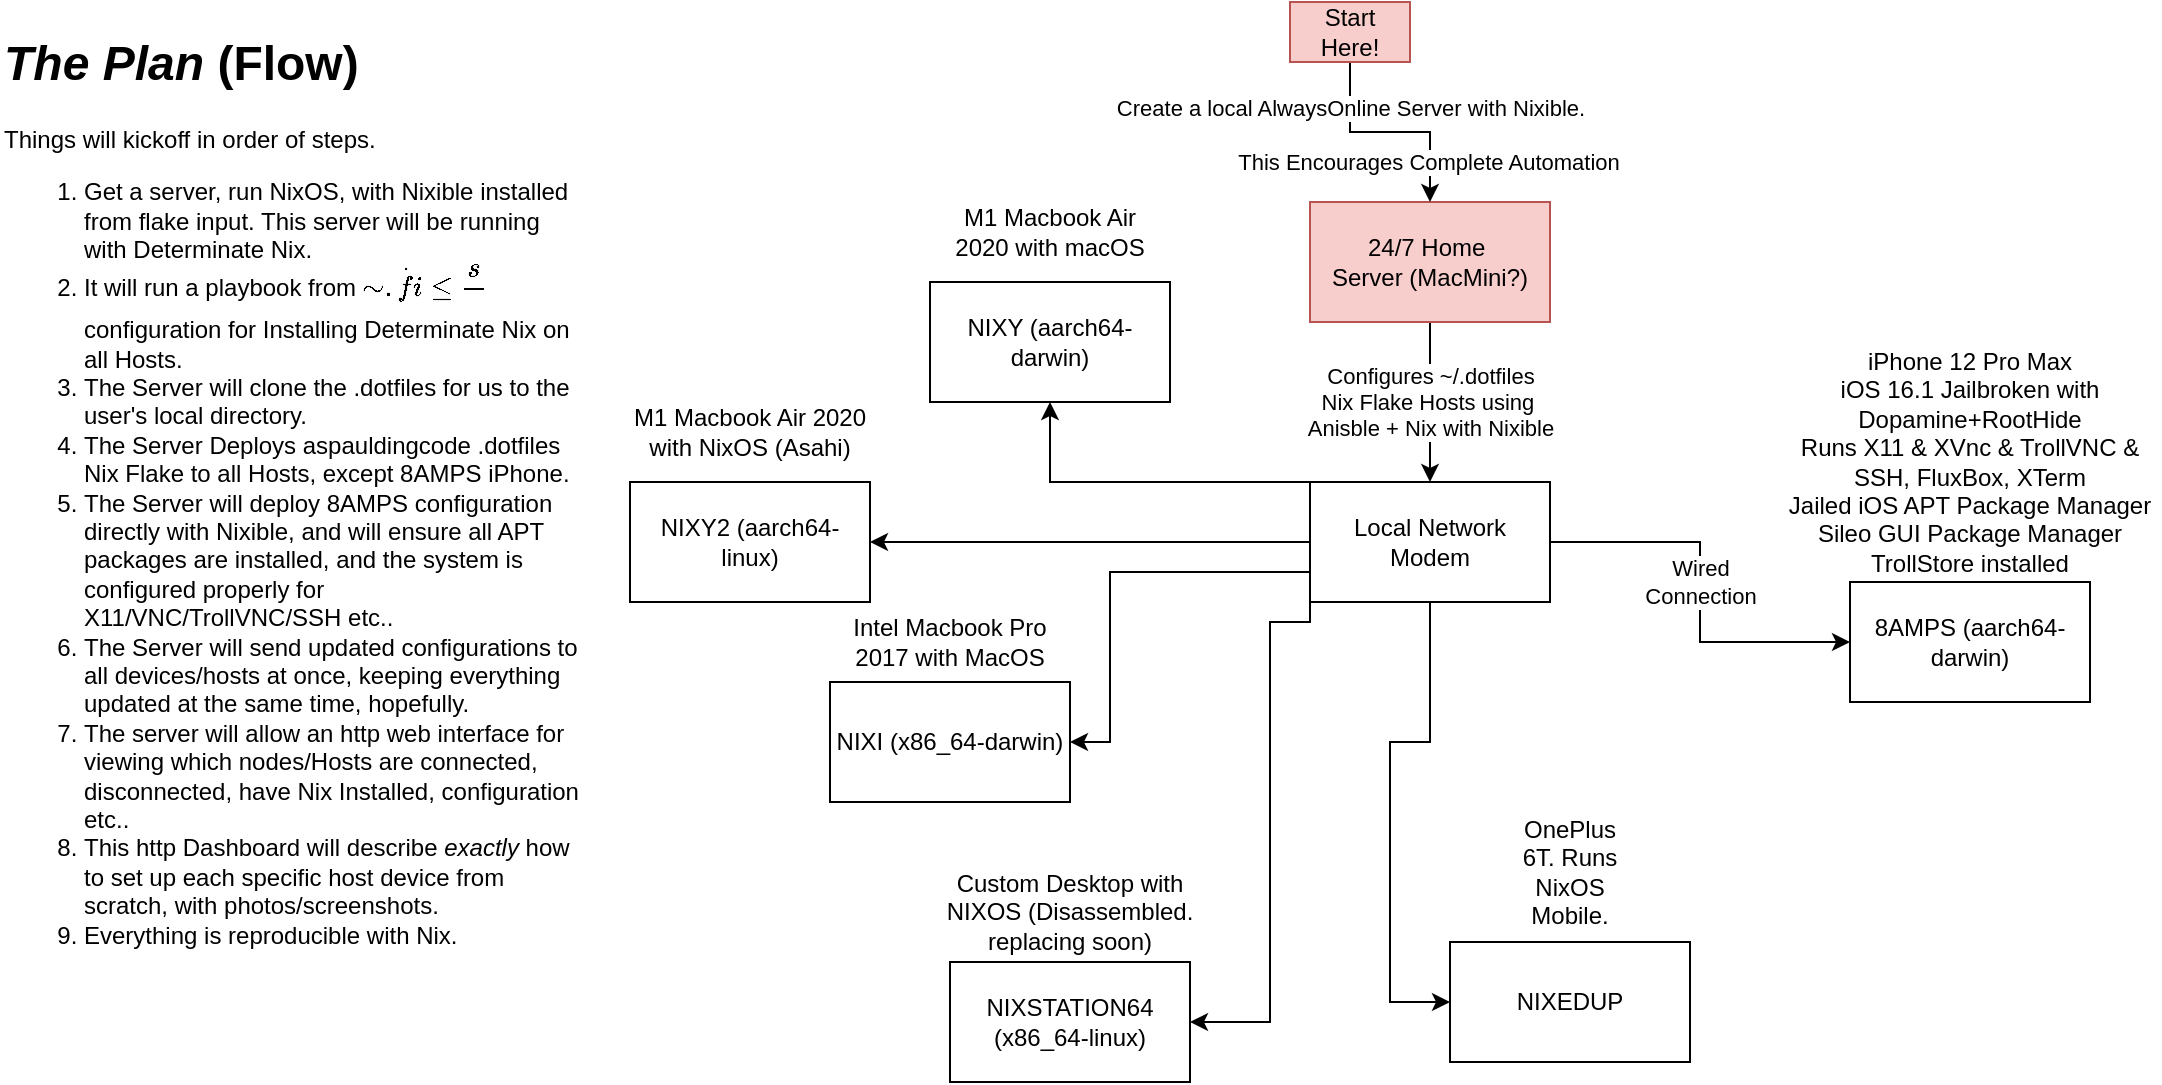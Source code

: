 <mxfile version="28.2.3">
  <diagram name="Page-1" id="A2PJj4b6LsWDSMQUGuEN">
    <mxGraphModel dx="1756" dy="624" grid="1" gridSize="10" guides="1" tooltips="1" connect="1" arrows="1" fold="1" page="1" pageScale="1" pageWidth="850" pageHeight="1100" math="0" shadow="0">
      <root>
        <mxCell id="0" />
        <mxCell id="1" parent="0" />
        <mxCell id="MtlewYbVIbxLeJqWz2Zs-9" style="edgeStyle=orthogonalEdgeStyle;rounded=0;orthogonalLoop=1;jettySize=auto;html=1;" edge="1" parent="1" source="MtlewYbVIbxLeJqWz2Zs-1" target="MtlewYbVIbxLeJqWz2Zs-8">
          <mxGeometry relative="1" as="geometry" />
        </mxCell>
        <mxCell id="MtlewYbVIbxLeJqWz2Zs-26" value="Configures ~/.dotfiles&lt;div&gt;Nix Flake Hosts using&amp;nbsp;&lt;/div&gt;&lt;div&gt;Anisble + Nix with Nixible&lt;/div&gt;" style="edgeLabel;html=1;align=center;verticalAlign=middle;resizable=0;points=[];" vertex="1" connectable="0" parent="MtlewYbVIbxLeJqWz2Zs-9">
          <mxGeometry x="-0.25" y="3" relative="1" as="geometry">
            <mxPoint x="-3" y="10" as="offset" />
          </mxGeometry>
        </mxCell>
        <mxCell id="MtlewYbVIbxLeJqWz2Zs-1" value="24/7 Home&amp;nbsp;&lt;div&gt;Server (MacMini?)&lt;/div&gt;" style="rounded=0;whiteSpace=wrap;html=1;fillColor=#f8cecc;strokeColor=#b85450;" vertex="1" parent="1">
          <mxGeometry x="230" y="130" width="120" height="60" as="geometry" />
        </mxCell>
        <mxCell id="MtlewYbVIbxLeJqWz2Zs-11" value="" style="edgeStyle=orthogonalEdgeStyle;rounded=0;orthogonalLoop=1;jettySize=auto;html=1;" edge="1" parent="1" source="MtlewYbVIbxLeJqWz2Zs-8" target="MtlewYbVIbxLeJqWz2Zs-10">
          <mxGeometry relative="1" as="geometry" />
        </mxCell>
        <mxCell id="MtlewYbVIbxLeJqWz2Zs-23" value="Wired&lt;div&gt;Connection&lt;/div&gt;" style="edgeLabel;html=1;align=center;verticalAlign=middle;resizable=0;points=[];" vertex="1" connectable="0" parent="MtlewYbVIbxLeJqWz2Zs-11">
          <mxGeometry x="-0.15" y="-1" relative="1" as="geometry">
            <mxPoint x="1" y="10" as="offset" />
          </mxGeometry>
        </mxCell>
        <mxCell id="MtlewYbVIbxLeJqWz2Zs-13" value="" style="edgeStyle=orthogonalEdgeStyle;rounded=0;orthogonalLoop=1;jettySize=auto;html=1;" edge="1" parent="1" source="MtlewYbVIbxLeJqWz2Zs-8" target="MtlewYbVIbxLeJqWz2Zs-12">
          <mxGeometry relative="1" as="geometry">
            <Array as="points">
              <mxPoint x="100" y="270" />
            </Array>
          </mxGeometry>
        </mxCell>
        <mxCell id="MtlewYbVIbxLeJqWz2Zs-18" style="edgeStyle=orthogonalEdgeStyle;rounded=0;orthogonalLoop=1;jettySize=auto;html=1;exitX=0;exitY=0.75;exitDx=0;exitDy=0;entryX=1;entryY=0.5;entryDx=0;entryDy=0;" edge="1" parent="1" source="MtlewYbVIbxLeJqWz2Zs-8" target="MtlewYbVIbxLeJqWz2Zs-17">
          <mxGeometry relative="1" as="geometry">
            <Array as="points">
              <mxPoint x="130" y="315" />
              <mxPoint x="130" y="400" />
            </Array>
          </mxGeometry>
        </mxCell>
        <mxCell id="MtlewYbVIbxLeJqWz2Zs-20" style="edgeStyle=orthogonalEdgeStyle;rounded=0;orthogonalLoop=1;jettySize=auto;html=1;exitX=0;exitY=1;exitDx=0;exitDy=0;entryX=1;entryY=0.5;entryDx=0;entryDy=0;" edge="1" parent="1" source="MtlewYbVIbxLeJqWz2Zs-8" target="MtlewYbVIbxLeJqWz2Zs-19">
          <mxGeometry relative="1" as="geometry">
            <Array as="points">
              <mxPoint x="230" y="340" />
              <mxPoint x="210" y="340" />
              <mxPoint x="210" y="540" />
            </Array>
          </mxGeometry>
        </mxCell>
        <mxCell id="MtlewYbVIbxLeJqWz2Zs-22" style="edgeStyle=orthogonalEdgeStyle;rounded=0;orthogonalLoop=1;jettySize=auto;html=1;" edge="1" parent="1" source="MtlewYbVIbxLeJqWz2Zs-8" target="MtlewYbVIbxLeJqWz2Zs-21">
          <mxGeometry relative="1" as="geometry">
            <Array as="points">
              <mxPoint x="290" y="400" />
              <mxPoint x="270" y="400" />
              <mxPoint x="270" y="530" />
            </Array>
          </mxGeometry>
        </mxCell>
        <mxCell id="MtlewYbVIbxLeJqWz2Zs-33" style="edgeStyle=orthogonalEdgeStyle;rounded=0;orthogonalLoop=1;jettySize=auto;html=1;exitX=0;exitY=0.5;exitDx=0;exitDy=0;entryX=1;entryY=0.5;entryDx=0;entryDy=0;" edge="1" parent="1" source="MtlewYbVIbxLeJqWz2Zs-8" target="MtlewYbVIbxLeJqWz2Zs-16">
          <mxGeometry relative="1" as="geometry" />
        </mxCell>
        <mxCell id="MtlewYbVIbxLeJqWz2Zs-8" value="Local Network Modem" style="rounded=0;whiteSpace=wrap;html=1;" vertex="1" parent="1">
          <mxGeometry x="230" y="270" width="120" height="60" as="geometry" />
        </mxCell>
        <mxCell id="MtlewYbVIbxLeJqWz2Zs-10" value="8AMPS (aarch64-darwin)" style="rounded=0;whiteSpace=wrap;html=1;" vertex="1" parent="1">
          <mxGeometry x="500" y="320" width="120" height="60" as="geometry" />
        </mxCell>
        <mxCell id="MtlewYbVIbxLeJqWz2Zs-12" value="NIXY (aarch64-darwin)" style="rounded=0;whiteSpace=wrap;html=1;" vertex="1" parent="1">
          <mxGeometry x="40" y="170" width="120" height="60" as="geometry" />
        </mxCell>
        <mxCell id="MtlewYbVIbxLeJqWz2Zs-16" value="NIXY2 (aarch64-linux)" style="rounded=0;whiteSpace=wrap;html=1;" vertex="1" parent="1">
          <mxGeometry x="-110" y="270" width="120" height="60" as="geometry" />
        </mxCell>
        <mxCell id="MtlewYbVIbxLeJqWz2Zs-17" value="NIXI (x86_64-darwin)" style="rounded=0;whiteSpace=wrap;html=1;" vertex="1" parent="1">
          <mxGeometry x="-10" y="370" width="120" height="60" as="geometry" />
        </mxCell>
        <mxCell id="MtlewYbVIbxLeJqWz2Zs-19" value="NIXSTATION64 (x86_64-linux)" style="rounded=0;whiteSpace=wrap;html=1;" vertex="1" parent="1">
          <mxGeometry x="50" y="510" width="120" height="60" as="geometry" />
        </mxCell>
        <mxCell id="MtlewYbVIbxLeJqWz2Zs-21" value="NIXEDUP" style="rounded=0;whiteSpace=wrap;html=1;" vertex="1" parent="1">
          <mxGeometry x="300" y="500" width="120" height="60" as="geometry" />
        </mxCell>
        <mxCell id="MtlewYbVIbxLeJqWz2Zs-25" style="edgeStyle=orthogonalEdgeStyle;rounded=0;orthogonalLoop=1;jettySize=auto;html=1;" edge="1" parent="1" source="MtlewYbVIbxLeJqWz2Zs-24" target="MtlewYbVIbxLeJqWz2Zs-1">
          <mxGeometry relative="1" as="geometry" />
        </mxCell>
        <mxCell id="MtlewYbVIbxLeJqWz2Zs-27" value="Create a local AlwaysOnline Server with Nixible." style="edgeLabel;html=1;align=center;verticalAlign=middle;resizable=0;points=[];" vertex="1" connectable="0" parent="MtlewYbVIbxLeJqWz2Zs-25">
          <mxGeometry x="-0.582" relative="1" as="geometry">
            <mxPoint as="offset" />
          </mxGeometry>
        </mxCell>
        <mxCell id="MtlewYbVIbxLeJqWz2Zs-31" value="This Encourages Complete Automation" style="edgeLabel;html=1;align=center;verticalAlign=middle;resizable=0;points=[];" vertex="1" connectable="0" parent="MtlewYbVIbxLeJqWz2Zs-25">
          <mxGeometry x="0.45" y="-1" relative="1" as="geometry">
            <mxPoint y="10" as="offset" />
          </mxGeometry>
        </mxCell>
        <mxCell id="MtlewYbVIbxLeJqWz2Zs-24" value="Start Here!" style="text;html=1;align=center;verticalAlign=middle;whiteSpace=wrap;rounded=0;fillColor=#f8cecc;strokeColor=#b85450;" vertex="1" parent="1">
          <mxGeometry x="220" y="30" width="60" height="30" as="geometry" />
        </mxCell>
        <mxCell id="MtlewYbVIbxLeJqWz2Zs-29" value="iPhone 12 Pro Max&lt;div&gt;iOS 16.1 Jailbroken with Dopamine+RootHide&lt;div&gt;Runs X11 &amp;amp; XVnc &amp;amp; TrollVNC &amp;amp; SSH, FluxBox, XTerm&lt;/div&gt;&lt;/div&gt;&lt;div&gt;Jailed iOS APT Package Manager&lt;/div&gt;&lt;div&gt;Sileo GUI Package Manager&lt;/div&gt;&lt;div&gt;TrollStore installed&lt;/div&gt;" style="text;html=1;align=center;verticalAlign=middle;whiteSpace=wrap;rounded=0;" vertex="1" parent="1">
          <mxGeometry x="465" y="210" width="190" height="100" as="geometry" />
        </mxCell>
        <mxCell id="MtlewYbVIbxLeJqWz2Zs-30" value="OnePlus 6T. Runs NixOS Mobile." style="text;html=1;align=center;verticalAlign=middle;whiteSpace=wrap;rounded=0;" vertex="1" parent="1">
          <mxGeometry x="330" y="450" width="60" height="30" as="geometry" />
        </mxCell>
        <mxCell id="MtlewYbVIbxLeJqWz2Zs-32" value="M1 Macbook Air 2020 with macOS" style="text;html=1;align=center;verticalAlign=middle;whiteSpace=wrap;rounded=0;" vertex="1" parent="1">
          <mxGeometry x="50" y="130" width="100" height="30" as="geometry" />
        </mxCell>
        <mxCell id="MtlewYbVIbxLeJqWz2Zs-34" value="M1 Macbook Air 2020 with NixOS (Asahi)" style="text;html=1;align=center;verticalAlign=middle;whiteSpace=wrap;rounded=0;" vertex="1" parent="1">
          <mxGeometry x="-115" y="230" width="130" height="30" as="geometry" />
        </mxCell>
        <mxCell id="MtlewYbVIbxLeJqWz2Zs-35" value="Intel Macbook Pro 2017 with MacOS" style="text;html=1;align=center;verticalAlign=middle;whiteSpace=wrap;rounded=0;" vertex="1" parent="1">
          <mxGeometry y="335" width="100" height="30" as="geometry" />
        </mxCell>
        <mxCell id="MtlewYbVIbxLeJqWz2Zs-38" value="Custom Desktop with NIXOS (Disassembled. replacing soon)" style="text;html=1;align=center;verticalAlign=middle;whiteSpace=wrap;rounded=0;" vertex="1" parent="1">
          <mxGeometry x="40" y="470" width="140" height="30" as="geometry" />
        </mxCell>
        <mxCell id="MtlewYbVIbxLeJqWz2Zs-40" value="&lt;h1 style=&quot;margin-top: 0px;&quot;&gt;&lt;i&gt;The Plan&lt;/i&gt; (Flow)&lt;/h1&gt;&lt;p&gt;Things will kickoff in order of steps.&lt;/p&gt;&lt;p&gt;&lt;/p&gt;&lt;ol&gt;&lt;li&gt;Get a server, run NixOS, with Nixible installed from flake input. This server will be running with Determinate Nix.&lt;br&gt;&lt;/li&gt;&lt;li&gt;It will run a playbook from `~.dotfiles/` configuration for Installing Determinate Nix on all Hosts.&lt;/li&gt;&lt;li&gt;The Server will clone the .dotfiles for us to the user&#39;s local directory.&lt;/li&gt;&lt;li&gt;The Server Deploys aspauldingcode .dotfiles Nix Flake to all Hosts, except 8AMPS iPhone.&lt;/li&gt;&lt;li&gt;The Server will deploy 8AMPS configuration directly with Nixible, and will ensure all APT packages are installed, and the system is configured properly for X11/VNC/TrollVNC/SSH etc..&lt;/li&gt;&lt;li&gt;The Server will send updated configurations to all devices/hosts at once, keeping everything updated at the same time, hopefully.&lt;/li&gt;&lt;li&gt;The server will allow an http web interface for viewing which nodes/Hosts are connected, disconnected, have Nix Installed, configuration etc..&lt;/li&gt;&lt;li&gt;This http Dashboard will describe &lt;i&gt;exactly&lt;/i&gt;&amp;nbsp;how to set up each specific host device from scratch, with photos/screenshots.&lt;/li&gt;&lt;li&gt;Everything is reproducible with Nix.&lt;/li&gt;&lt;/ol&gt;&lt;p&gt;&lt;/p&gt;" style="text;html=1;whiteSpace=wrap;overflow=hidden;rounded=0;" vertex="1" parent="1">
          <mxGeometry x="-425" y="40" width="290" height="485" as="geometry" />
        </mxCell>
      </root>
    </mxGraphModel>
  </diagram>
</mxfile>
